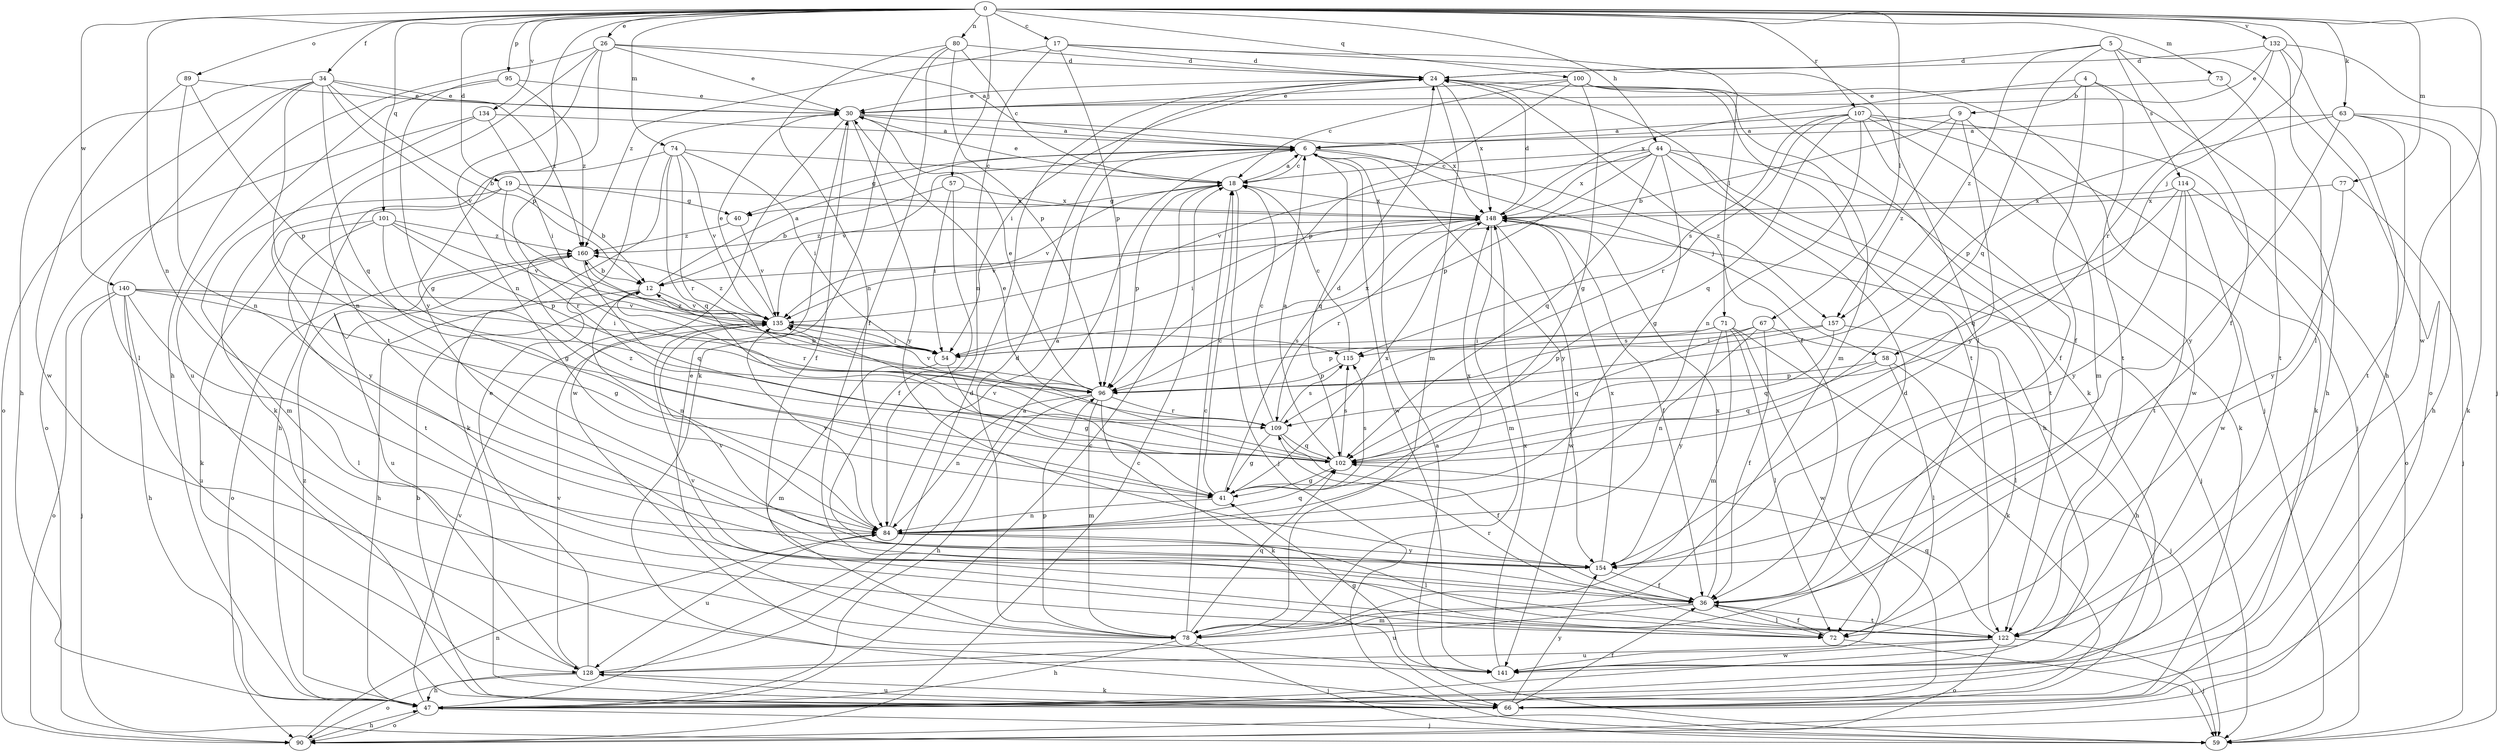 strict digraph  {
0;
4;
5;
6;
9;
12;
17;
18;
19;
24;
26;
30;
34;
36;
40;
41;
44;
47;
54;
57;
58;
59;
63;
66;
67;
71;
72;
73;
74;
77;
78;
80;
84;
89;
90;
95;
96;
100;
101;
102;
107;
109;
114;
115;
122;
128;
132;
134;
135;
140;
141;
148;
154;
157;
160;
0 -> 17  [label=c];
0 -> 19  [label=d];
0 -> 26  [label=e];
0 -> 34  [label=f];
0 -> 44  [label=h];
0 -> 57  [label=j];
0 -> 58  [label=j];
0 -> 63  [label=k];
0 -> 67  [label=l];
0 -> 73  [label=m];
0 -> 74  [label=m];
0 -> 77  [label=m];
0 -> 80  [label=n];
0 -> 84  [label=n];
0 -> 89  [label=o];
0 -> 95  [label=p];
0 -> 96  [label=p];
0 -> 100  [label=q];
0 -> 101  [label=q];
0 -> 107  [label=r];
0 -> 132  [label=v];
0 -> 134  [label=v];
0 -> 140  [label=w];
0 -> 141  [label=w];
4 -> 9  [label=b];
4 -> 36  [label=f];
4 -> 47  [label=h];
4 -> 122  [label=t];
4 -> 148  [label=x];
5 -> 24  [label=d];
5 -> 36  [label=f];
5 -> 90  [label=o];
5 -> 102  [label=q];
5 -> 114  [label=s];
5 -> 157  [label=z];
6 -> 18  [label=c];
6 -> 40  [label=g];
6 -> 58  [label=j];
6 -> 102  [label=q];
6 -> 135  [label=v];
6 -> 141  [label=w];
6 -> 154  [label=y];
6 -> 157  [label=z];
9 -> 6  [label=a];
9 -> 12  [label=b];
9 -> 78  [label=m];
9 -> 154  [label=y];
9 -> 157  [label=z];
12 -> 6  [label=a];
12 -> 47  [label=h];
12 -> 84  [label=n];
12 -> 109  [label=r];
12 -> 135  [label=v];
17 -> 24  [label=d];
17 -> 71  [label=l];
17 -> 72  [label=l];
17 -> 84  [label=n];
17 -> 96  [label=p];
17 -> 160  [label=z];
18 -> 6  [label=a];
18 -> 30  [label=e];
18 -> 40  [label=g];
18 -> 59  [label=j];
18 -> 96  [label=p];
18 -> 135  [label=v];
18 -> 148  [label=x];
19 -> 12  [label=b];
19 -> 40  [label=g];
19 -> 78  [label=m];
19 -> 109  [label=r];
19 -> 148  [label=x];
19 -> 154  [label=y];
24 -> 30  [label=e];
24 -> 36  [label=f];
24 -> 54  [label=i];
24 -> 78  [label=m];
24 -> 122  [label=t];
24 -> 148  [label=x];
26 -> 6  [label=a];
26 -> 24  [label=d];
26 -> 30  [label=e];
26 -> 47  [label=h];
26 -> 84  [label=n];
26 -> 122  [label=t];
26 -> 154  [label=y];
30 -> 6  [label=a];
30 -> 36  [label=f];
30 -> 141  [label=w];
30 -> 148  [label=x];
30 -> 154  [label=y];
34 -> 12  [label=b];
34 -> 30  [label=e];
34 -> 47  [label=h];
34 -> 72  [label=l];
34 -> 84  [label=n];
34 -> 90  [label=o];
34 -> 102  [label=q];
34 -> 135  [label=v];
34 -> 160  [label=z];
36 -> 72  [label=l];
36 -> 78  [label=m];
36 -> 122  [label=t];
36 -> 128  [label=u];
36 -> 148  [label=x];
40 -> 135  [label=v];
40 -> 160  [label=z];
41 -> 18  [label=c];
41 -> 24  [label=d];
41 -> 84  [label=n];
41 -> 115  [label=s];
41 -> 148  [label=x];
44 -> 18  [label=c];
44 -> 41  [label=g];
44 -> 47  [label=h];
44 -> 66  [label=k];
44 -> 96  [label=p];
44 -> 102  [label=q];
44 -> 122  [label=t];
44 -> 135  [label=v];
44 -> 148  [label=x];
47 -> 18  [label=c];
47 -> 24  [label=d];
47 -> 59  [label=j];
47 -> 90  [label=o];
47 -> 135  [label=v];
47 -> 160  [label=z];
54 -> 41  [label=g];
54 -> 78  [label=m];
54 -> 148  [label=x];
54 -> 160  [label=z];
57 -> 12  [label=b];
57 -> 36  [label=f];
57 -> 54  [label=i];
57 -> 148  [label=x];
58 -> 59  [label=j];
58 -> 72  [label=l];
58 -> 96  [label=p];
58 -> 102  [label=q];
59 -> 6  [label=a];
63 -> 6  [label=a];
63 -> 47  [label=h];
63 -> 66  [label=k];
63 -> 96  [label=p];
63 -> 122  [label=t];
63 -> 154  [label=y];
66 -> 12  [label=b];
66 -> 24  [label=d];
66 -> 36  [label=f];
66 -> 128  [label=u];
66 -> 154  [label=y];
67 -> 36  [label=f];
67 -> 47  [label=h];
67 -> 84  [label=n];
67 -> 102  [label=q];
67 -> 115  [label=s];
71 -> 54  [label=i];
71 -> 66  [label=k];
71 -> 72  [label=l];
71 -> 78  [label=m];
71 -> 96  [label=p];
71 -> 141  [label=w];
71 -> 154  [label=y];
72 -> 36  [label=f];
72 -> 59  [label=j];
72 -> 135  [label=v];
73 -> 30  [label=e];
73 -> 122  [label=t];
74 -> 18  [label=c];
74 -> 47  [label=h];
74 -> 54  [label=i];
74 -> 66  [label=k];
74 -> 102  [label=q];
74 -> 109  [label=r];
74 -> 135  [label=v];
77 -> 59  [label=j];
77 -> 148  [label=x];
77 -> 154  [label=y];
78 -> 18  [label=c];
78 -> 24  [label=d];
78 -> 30  [label=e];
78 -> 47  [label=h];
78 -> 59  [label=j];
78 -> 96  [label=p];
78 -> 102  [label=q];
80 -> 18  [label=c];
80 -> 24  [label=d];
80 -> 36  [label=f];
80 -> 66  [label=k];
80 -> 84  [label=n];
80 -> 96  [label=p];
84 -> 6  [label=a];
84 -> 72  [label=l];
84 -> 102  [label=q];
84 -> 128  [label=u];
84 -> 135  [label=v];
84 -> 148  [label=x];
84 -> 154  [label=y];
89 -> 30  [label=e];
89 -> 84  [label=n];
89 -> 96  [label=p];
89 -> 141  [label=w];
90 -> 18  [label=c];
90 -> 47  [label=h];
90 -> 84  [label=n];
95 -> 30  [label=e];
95 -> 41  [label=g];
95 -> 128  [label=u];
95 -> 160  [label=z];
96 -> 12  [label=b];
96 -> 30  [label=e];
96 -> 47  [label=h];
96 -> 66  [label=k];
96 -> 78  [label=m];
96 -> 84  [label=n];
96 -> 109  [label=r];
96 -> 135  [label=v];
100 -> 18  [label=c];
100 -> 30  [label=e];
100 -> 41  [label=g];
100 -> 59  [label=j];
100 -> 66  [label=k];
100 -> 78  [label=m];
100 -> 96  [label=p];
101 -> 41  [label=g];
101 -> 66  [label=k];
101 -> 96  [label=p];
101 -> 122  [label=t];
101 -> 135  [label=v];
101 -> 160  [label=z];
102 -> 6  [label=a];
102 -> 30  [label=e];
102 -> 41  [label=g];
102 -> 115  [label=s];
102 -> 135  [label=v];
102 -> 160  [label=z];
107 -> 6  [label=a];
107 -> 36  [label=f];
107 -> 59  [label=j];
107 -> 66  [label=k];
107 -> 84  [label=n];
107 -> 102  [label=q];
107 -> 109  [label=r];
107 -> 115  [label=s];
107 -> 141  [label=w];
109 -> 18  [label=c];
109 -> 36  [label=f];
109 -> 41  [label=g];
109 -> 102  [label=q];
109 -> 115  [label=s];
114 -> 90  [label=o];
114 -> 102  [label=q];
114 -> 122  [label=t];
114 -> 141  [label=w];
114 -> 148  [label=x];
114 -> 154  [label=y];
115 -> 18  [label=c];
115 -> 96  [label=p];
122 -> 59  [label=j];
122 -> 90  [label=o];
122 -> 102  [label=q];
122 -> 109  [label=r];
122 -> 128  [label=u];
122 -> 141  [label=w];
128 -> 6  [label=a];
128 -> 30  [label=e];
128 -> 47  [label=h];
128 -> 66  [label=k];
128 -> 90  [label=o];
128 -> 135  [label=v];
132 -> 24  [label=d];
132 -> 30  [label=e];
132 -> 47  [label=h];
132 -> 59  [label=j];
132 -> 72  [label=l];
132 -> 109  [label=r];
134 -> 6  [label=a];
134 -> 54  [label=i];
134 -> 66  [label=k];
134 -> 90  [label=o];
135 -> 30  [label=e];
135 -> 54  [label=i];
135 -> 115  [label=s];
135 -> 160  [label=z];
140 -> 41  [label=g];
140 -> 47  [label=h];
140 -> 54  [label=i];
140 -> 59  [label=j];
140 -> 72  [label=l];
140 -> 90  [label=o];
140 -> 128  [label=u];
140 -> 135  [label=v];
141 -> 41  [label=g];
141 -> 148  [label=x];
148 -> 24  [label=d];
148 -> 36  [label=f];
148 -> 54  [label=i];
148 -> 59  [label=j];
148 -> 78  [label=m];
148 -> 109  [label=r];
148 -> 135  [label=v];
148 -> 141  [label=w];
148 -> 160  [label=z];
154 -> 36  [label=f];
154 -> 135  [label=v];
154 -> 148  [label=x];
157 -> 54  [label=i];
157 -> 72  [label=l];
157 -> 96  [label=p];
157 -> 102  [label=q];
160 -> 12  [label=b];
160 -> 90  [label=o];
160 -> 102  [label=q];
160 -> 128  [label=u];
}
